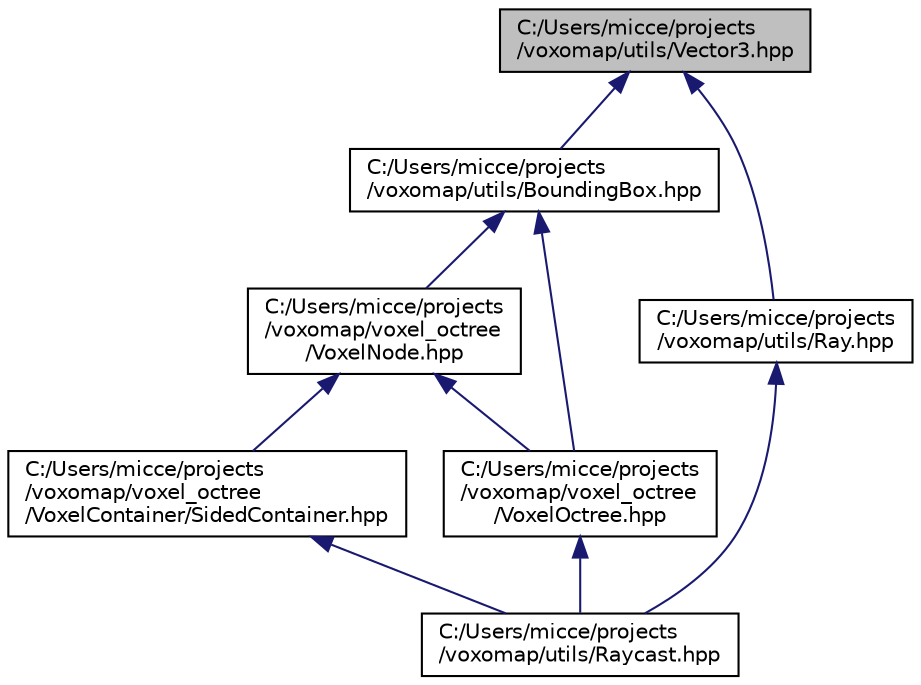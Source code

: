 digraph "C:/Users/micce/projects/voxomap/utils/Vector3.hpp"
{
 // LATEX_PDF_SIZE
  edge [fontname="Helvetica",fontsize="10",labelfontname="Helvetica",labelfontsize="10"];
  node [fontname="Helvetica",fontsize="10",shape=record];
  Node1 [label="C:/Users/micce/projects\l/voxomap/utils/Vector3.hpp",height=0.2,width=0.4,color="black", fillcolor="grey75", style="filled", fontcolor="black",tooltip=" "];
  Node1 -> Node2 [dir="back",color="midnightblue",fontsize="10",style="solid",fontname="Helvetica"];
  Node2 [label="C:/Users/micce/projects\l/voxomap/utils/BoundingBox.hpp",height=0.2,width=0.4,color="black", fillcolor="white", style="filled",URL="$_bounding_box_8hpp.html",tooltip=" "];
  Node2 -> Node3 [dir="back",color="midnightblue",fontsize="10",style="solid",fontname="Helvetica"];
  Node3 [label="C:/Users/micce/projects\l/voxomap/voxel_octree\l/VoxelNode.hpp",height=0.2,width=0.4,color="black", fillcolor="white", style="filled",URL="$_voxel_node_8hpp.html",tooltip=" "];
  Node3 -> Node4 [dir="back",color="midnightblue",fontsize="10",style="solid",fontname="Helvetica"];
  Node4 [label="C:/Users/micce/projects\l/voxomap/voxel_octree\l/VoxelContainer/SidedContainer.hpp",height=0.2,width=0.4,color="black", fillcolor="white", style="filled",URL="$_sided_container_8hpp.html",tooltip=" "];
  Node4 -> Node5 [dir="back",color="midnightblue",fontsize="10",style="solid",fontname="Helvetica"];
  Node5 [label="C:/Users/micce/projects\l/voxomap/utils/Raycast.hpp",height=0.2,width=0.4,color="black", fillcolor="white", style="filled",URL="$_raycast_8hpp.html",tooltip=" "];
  Node3 -> Node6 [dir="back",color="midnightblue",fontsize="10",style="solid",fontname="Helvetica"];
  Node6 [label="C:/Users/micce/projects\l/voxomap/voxel_octree\l/VoxelOctree.hpp",height=0.2,width=0.4,color="black", fillcolor="white", style="filled",URL="$_voxel_octree_8hpp.html",tooltip=" "];
  Node6 -> Node5 [dir="back",color="midnightblue",fontsize="10",style="solid",fontname="Helvetica"];
  Node2 -> Node6 [dir="back",color="midnightblue",fontsize="10",style="solid",fontname="Helvetica"];
  Node1 -> Node7 [dir="back",color="midnightblue",fontsize="10",style="solid",fontname="Helvetica"];
  Node7 [label="C:/Users/micce/projects\l/voxomap/utils/Ray.hpp",height=0.2,width=0.4,color="black", fillcolor="white", style="filled",URL="$_ray_8hpp.html",tooltip=" "];
  Node7 -> Node5 [dir="back",color="midnightblue",fontsize="10",style="solid",fontname="Helvetica"];
}
